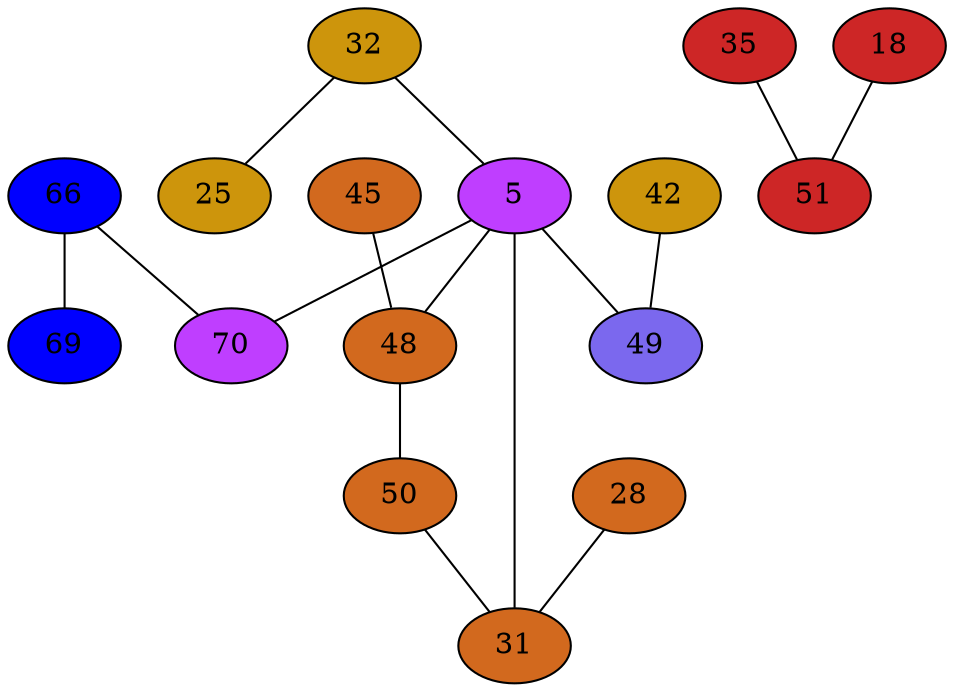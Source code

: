 strict graph {
32[label="32" style=filled fillcolor="darkgoldenrod3"];
32 -- 5
32 -- 25
66[label="66" style=filled fillcolor="blue1"];
66 -- 69
66 -- 70
35[label="35" style=filled fillcolor="firebrick3"];
35 -- 51
5[label="5" style=filled fillcolor="darkorchid1"];
5 -- 48
5 -- 32
5 -- 49
5 -- 70
5 -- 31
69[label="69" style=filled fillcolor="blue1"];
69 -- 66
70[label="70" style=filled fillcolor="darkorchid1"];
70 -- 66
70 -- 5
42[label="42" style=filled fillcolor="darkgoldenrod3"];
42 -- 49
45[label="45" style=filled fillcolor="chocolate"];
45 -- 48
48[label="48" style=filled fillcolor="chocolate"];
48 -- 50
48 -- 5
48 -- 45
49[label="49" style=filled fillcolor="mediumslateblue"];
49 -- 5
49 -- 42
50[label="50" style=filled fillcolor="chocolate"];
50 -- 48
50 -- 31
18[label="18" style=filled fillcolor="firebrick3"];
18 -- 51
51[label="51" style=filled fillcolor="firebrick3"];
51 -- 18
51 -- 35
25[label="25" style=filled fillcolor="darkgoldenrod3"];
25 -- 32
28[label="28" style=filled fillcolor="chocolate"];
28 -- 31
31[label="31" style=filled fillcolor="chocolate"];
31 -- 50
31 -- 5
31 -- 28
}
